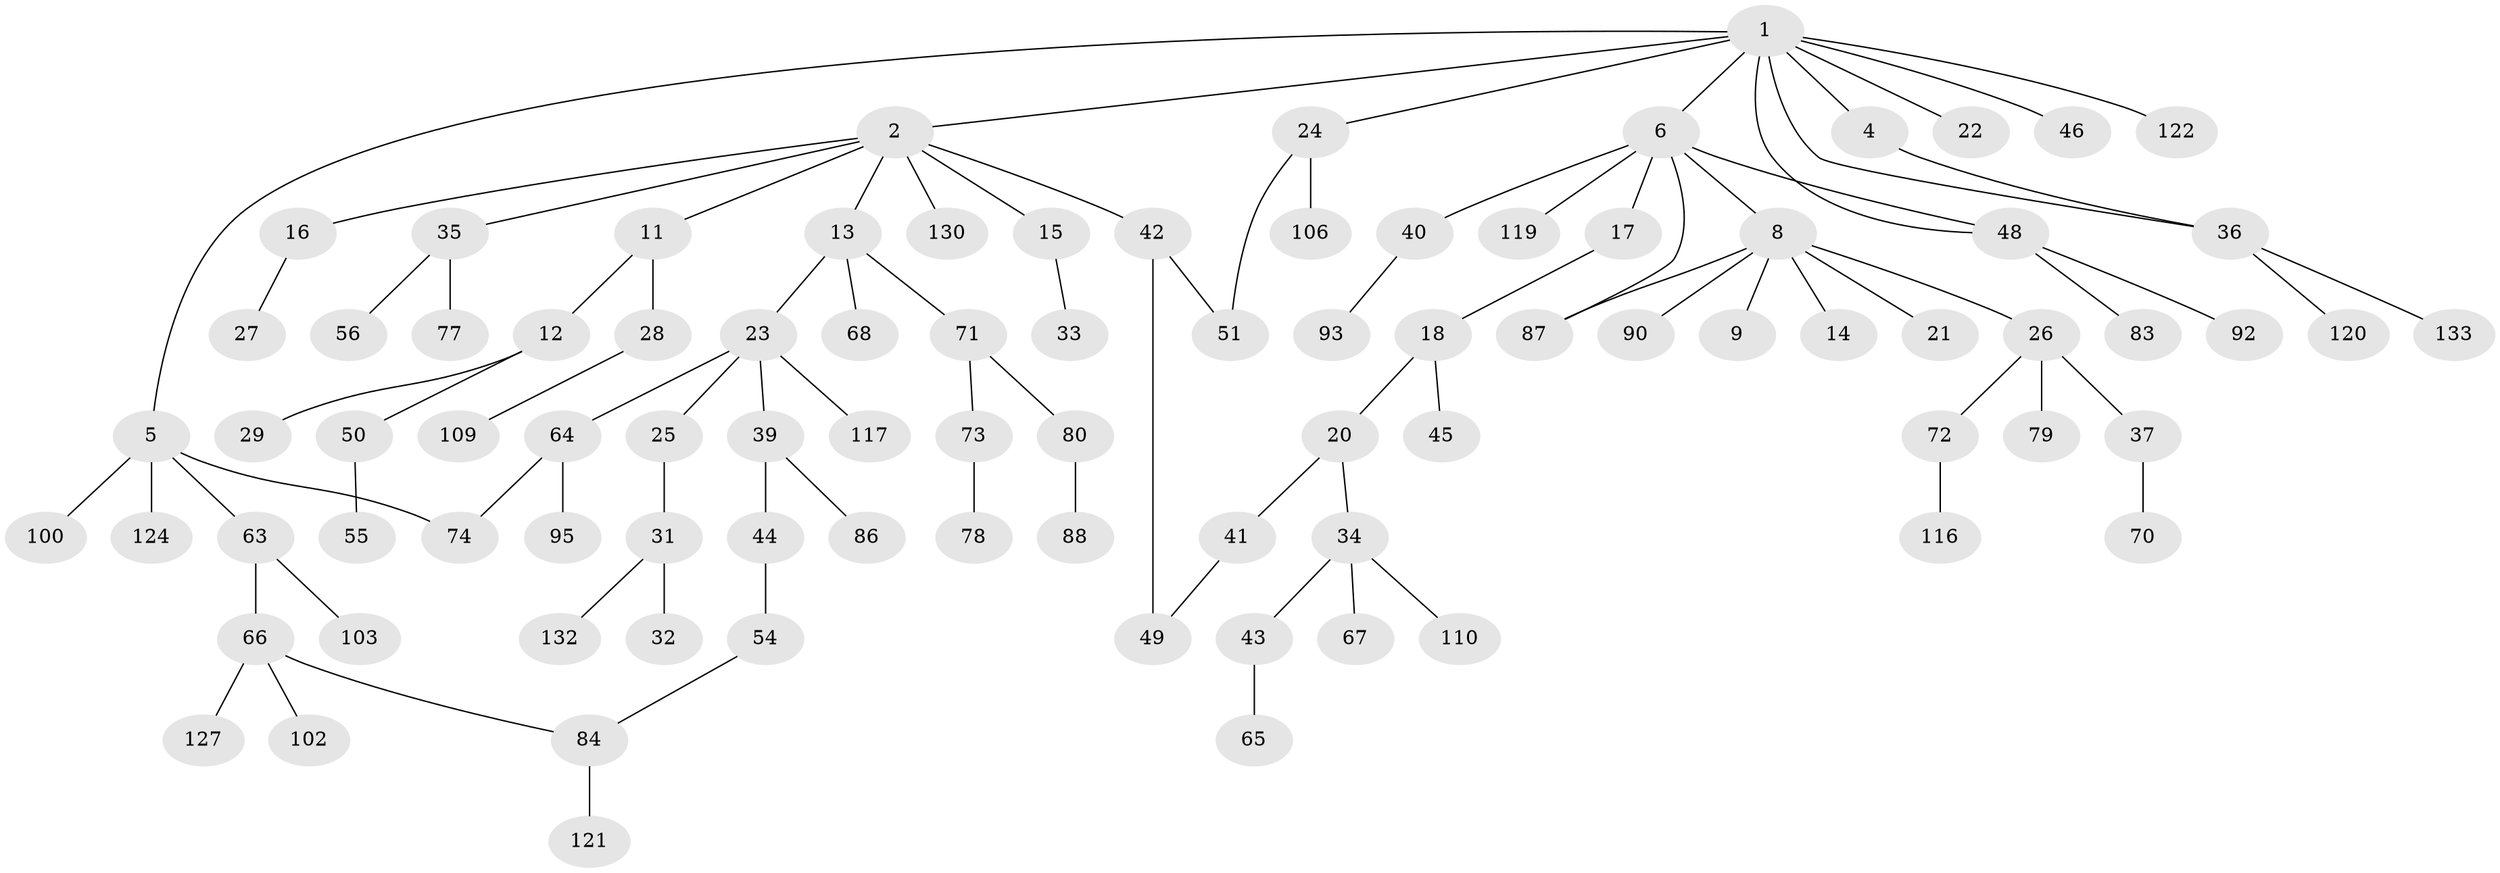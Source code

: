 // original degree distribution, {7: 0.014814814814814815, 5: 0.022222222222222223, 2: 0.2740740740740741, 6: 0.022222222222222223, 3: 0.16296296296296298, 1: 0.43703703703703706, 4: 0.06666666666666667}
// Generated by graph-tools (version 1.1) at 2025/10/02/27/25 16:10:54]
// undirected, 88 vertices, 94 edges
graph export_dot {
graph [start="1"]
  node [color=gray90,style=filled];
  1 [super="+3"];
  2 [super="+7"];
  4 [super="+75"];
  5 [super="+112"];
  6 [super="+62"];
  8 [super="+82"];
  9 [super="+10"];
  11 [super="+19"];
  12;
  13 [super="+30"];
  14 [super="+108"];
  15;
  16;
  17 [super="+94"];
  18;
  20 [super="+58"];
  21 [super="+76"];
  22;
  23 [super="+52"];
  24 [super="+61"];
  25;
  26 [super="+128"];
  27;
  28;
  29;
  31 [super="+57"];
  32;
  33;
  34 [super="+53"];
  35 [super="+125"];
  36 [super="+38"];
  37 [super="+60"];
  39 [super="+97"];
  40 [super="+89"];
  41 [super="+59"];
  42 [super="+134"];
  43;
  44 [super="+47"];
  45 [super="+131"];
  46;
  48 [super="+69"];
  49;
  50 [super="+104"];
  51;
  54 [super="+96"];
  55;
  56;
  63 [super="+85"];
  64 [super="+105"];
  65;
  66 [super="+81"];
  67;
  68 [super="+101"];
  70;
  71;
  72 [super="+114"];
  73;
  74 [super="+111"];
  77 [super="+118"];
  78;
  79 [super="+115"];
  80 [super="+113"];
  83 [super="+99"];
  84 [super="+107"];
  86 [super="+126"];
  87 [super="+91"];
  88 [super="+135"];
  90;
  92 [super="+98"];
  93;
  95 [super="+129"];
  100;
  102;
  103 [super="+123"];
  106;
  109;
  110;
  116;
  117;
  119;
  120;
  121;
  122;
  124;
  127;
  130;
  132;
  133;
  1 -- 2;
  1 -- 4;
  1 -- 5;
  1 -- 36;
  1 -- 46;
  1 -- 48;
  1 -- 6;
  1 -- 22;
  1 -- 24;
  1 -- 122;
  2 -- 15;
  2 -- 16;
  2 -- 35;
  2 -- 42;
  2 -- 130;
  2 -- 11;
  2 -- 13;
  4 -- 36;
  5 -- 63;
  5 -- 100;
  5 -- 124;
  5 -- 74;
  6 -- 8;
  6 -- 17;
  6 -- 40;
  6 -- 119;
  6 -- 87;
  6 -- 48;
  8 -- 9;
  8 -- 14;
  8 -- 21;
  8 -- 26;
  8 -- 90;
  8 -- 87;
  11 -- 12;
  11 -- 28;
  12 -- 29;
  12 -- 50;
  13 -- 23;
  13 -- 71;
  13 -- 68;
  15 -- 33;
  16 -- 27;
  17 -- 18;
  18 -- 20;
  18 -- 45;
  20 -- 34;
  20 -- 41;
  23 -- 25;
  23 -- 39;
  23 -- 64;
  23 -- 117;
  24 -- 51;
  24 -- 106;
  25 -- 31;
  26 -- 37;
  26 -- 72;
  26 -- 79;
  28 -- 109;
  31 -- 32;
  31 -- 132;
  34 -- 43;
  34 -- 67;
  34 -- 110;
  35 -- 56;
  35 -- 77;
  36 -- 120;
  36 -- 133;
  37 -- 70;
  39 -- 44;
  39 -- 86;
  40 -- 93;
  41 -- 49;
  42 -- 49;
  42 -- 51;
  43 -- 65;
  44 -- 54;
  48 -- 92;
  48 -- 83;
  50 -- 55;
  54 -- 84;
  63 -- 66;
  63 -- 103;
  64 -- 74;
  64 -- 95;
  66 -- 84;
  66 -- 127;
  66 -- 102;
  71 -- 73;
  71 -- 80;
  72 -- 116;
  73 -- 78;
  80 -- 88;
  84 -- 121;
}
